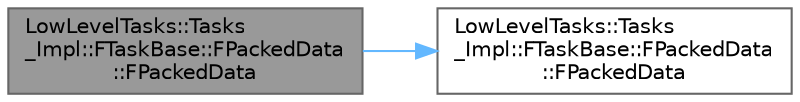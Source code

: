 digraph "LowLevelTasks::Tasks_Impl::FTaskBase::FPackedData::FPackedData"
{
 // INTERACTIVE_SVG=YES
 // LATEX_PDF_SIZE
  bgcolor="transparent";
  edge [fontname=Helvetica,fontsize=10,labelfontname=Helvetica,labelfontsize=10];
  node [fontname=Helvetica,fontsize=10,shape=box,height=0.2,width=0.4];
  rankdir="LR";
  Node1 [id="Node000001",label="LowLevelTasks::Tasks\l_Impl::FTaskBase::FPackedData\l::FPackedData",height=0.2,width=0.4,color="gray40", fillcolor="grey60", style="filled", fontcolor="black",tooltip=" "];
  Node1 -> Node2 [id="edge1_Node000001_Node000002",color="steelblue1",style="solid",tooltip=" "];
  Node2 [id="Node000002",label="LowLevelTasks::Tasks\l_Impl::FTaskBase::FPackedData\l::FPackedData",height=0.2,width=0.4,color="grey40", fillcolor="white", style="filled",URL="$d2/dfa/unionLowLevelTasks_1_1Tasks__Impl_1_1FTaskBase_1_1FPackedData.html#aca87b5934e6229fec72aa514fd993ce9",tooltip=" "];
}

